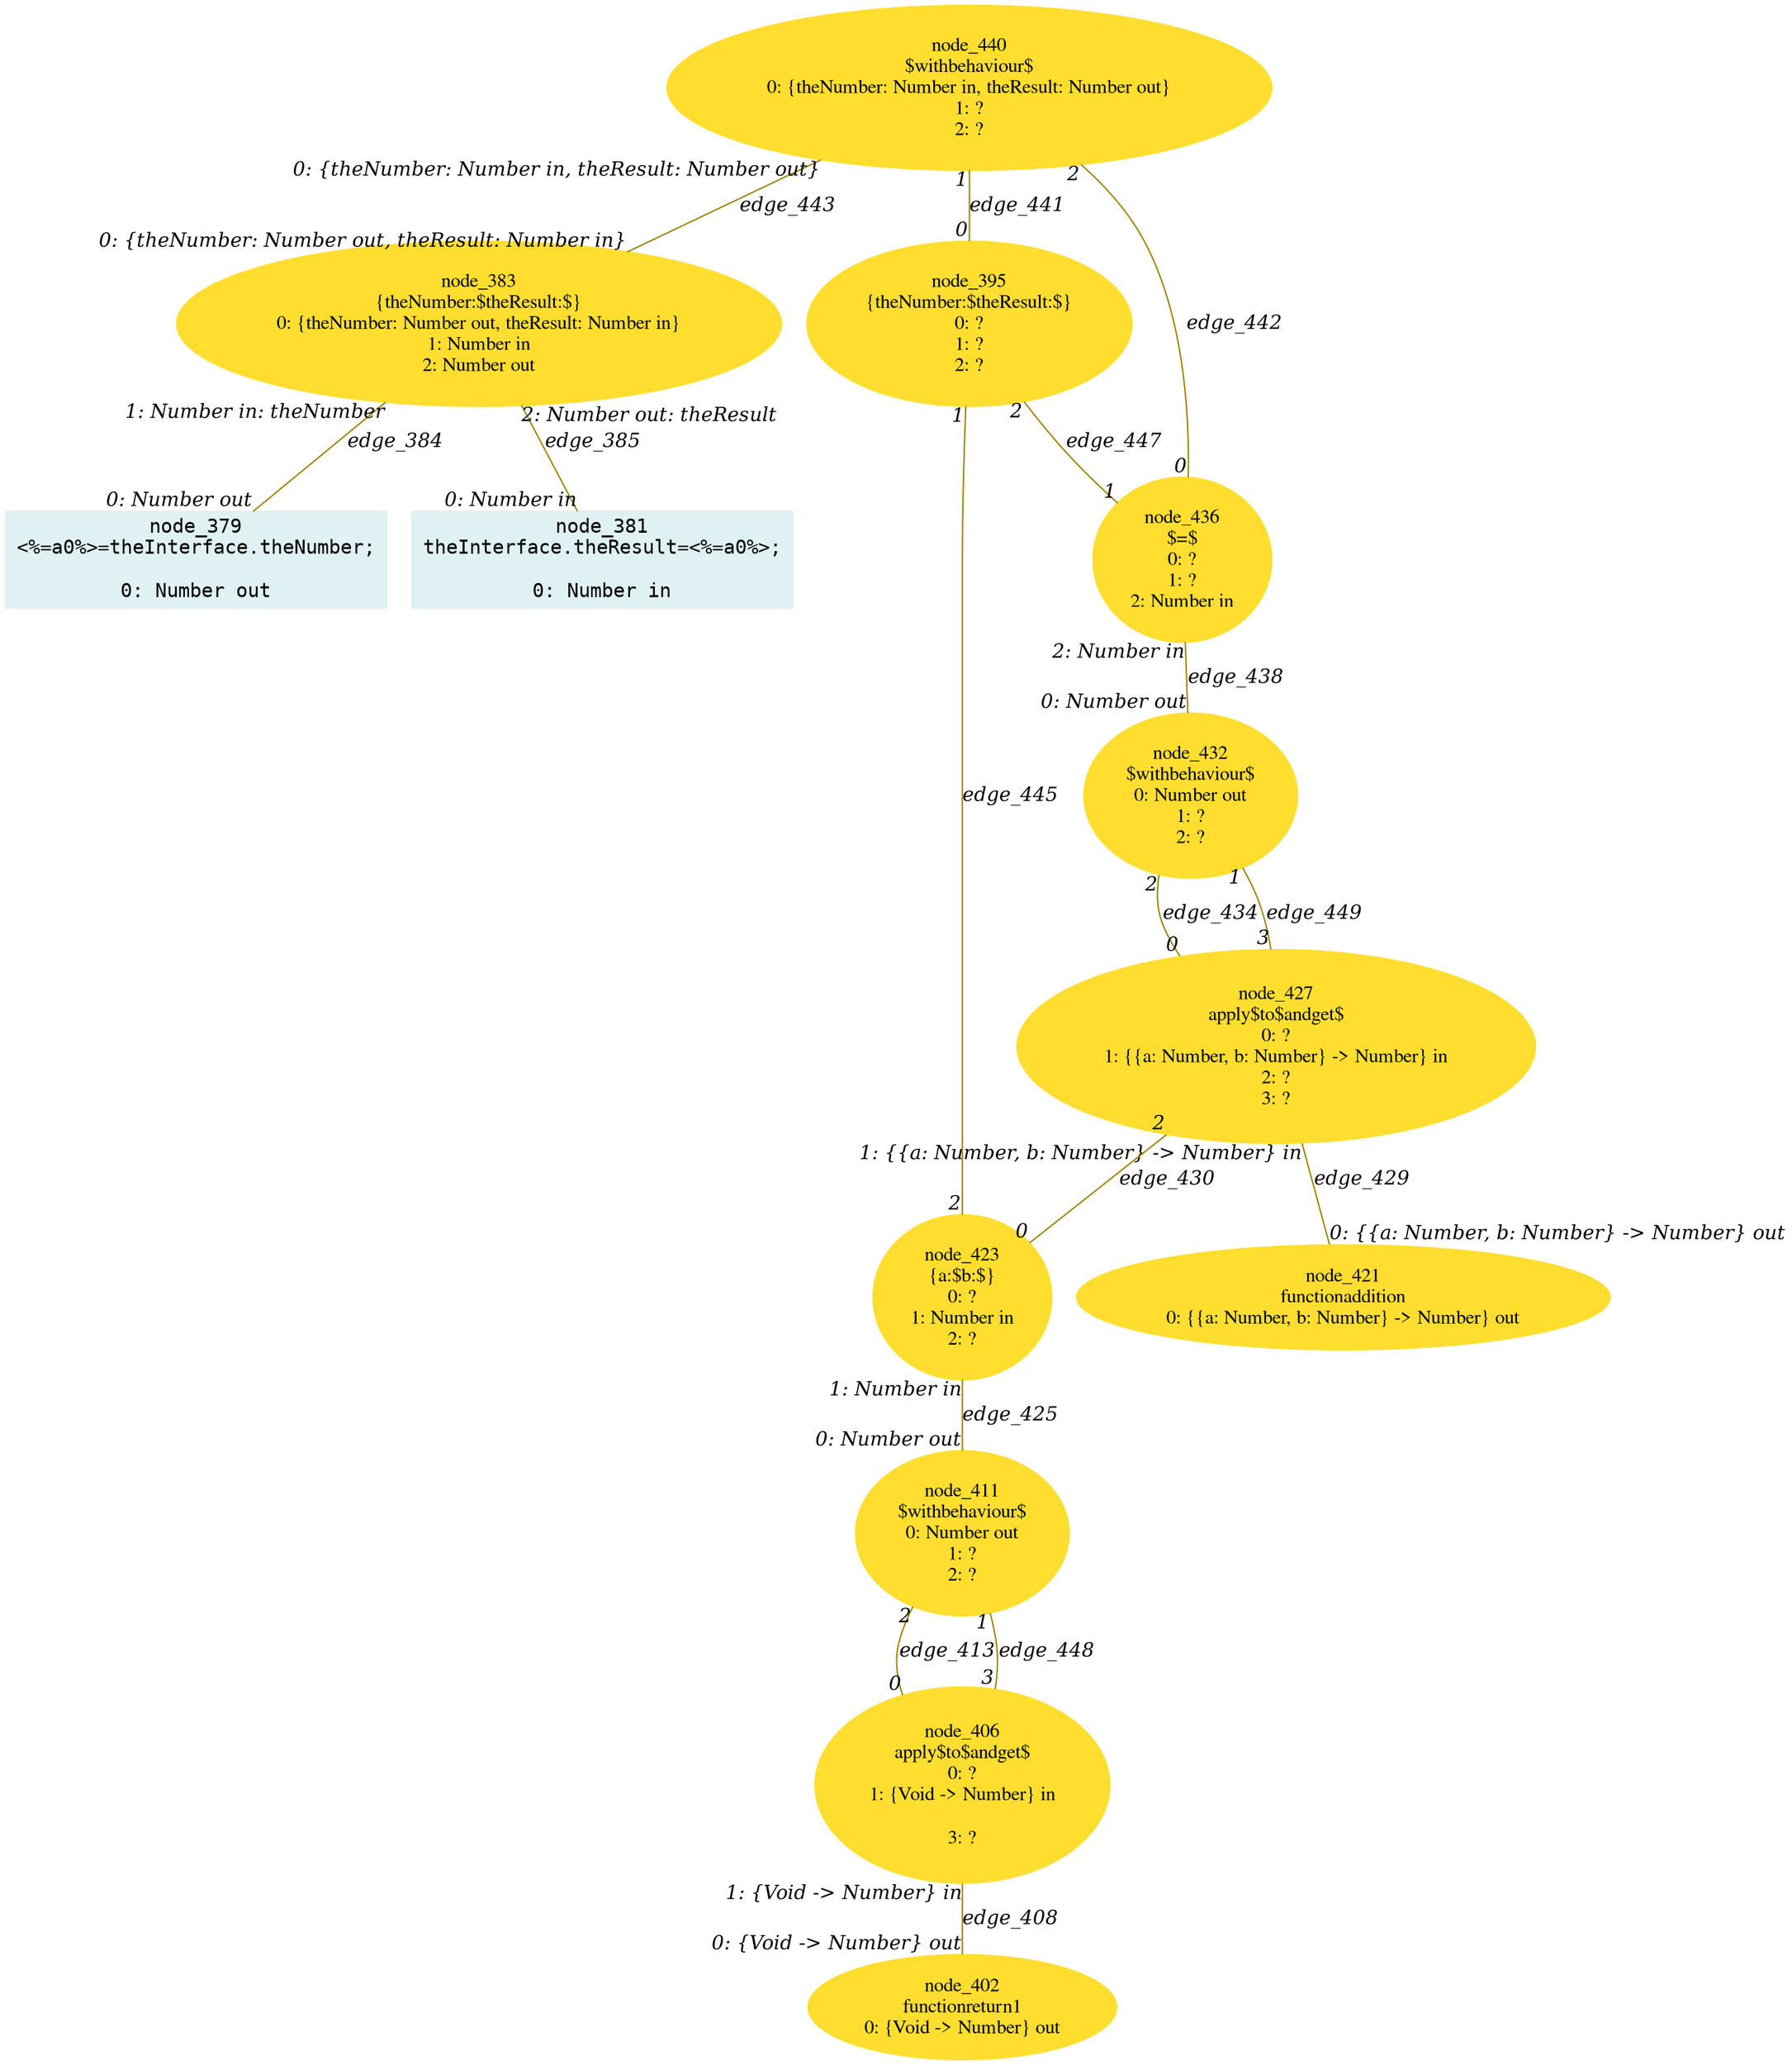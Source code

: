 digraph g{node_379 [shape="box", style="filled", color="#dff1f2", fontname="Courier", label="node_379
<%=a0%>=theInterface.theNumber;

0: Number out" ]
node_381 [shape="box", style="filled", color="#dff1f2", fontname="Courier", label="node_381
theInterface.theResult=<%=a0%>;

0: Number in" ]
node_383 [shape="ellipse", style="filled", color="#ffde2f", fontname="Times", label="node_383
{theNumber:$theResult:$}
0: {theNumber: Number out, theResult: Number in}
1: Number in
2: Number out" ]
node_395 [shape="ellipse", style="filled", color="#ffde2f", fontname="Times", label="node_395
{theNumber:$theResult:$}
0: ?
1: ?
2: ?" ]
node_402 [shape="ellipse", style="filled", color="#ffde2f", fontname="Times", label="node_402
functionreturn1
0: {Void -> Number} out" ]
node_406 [shape="ellipse", style="filled", color="#ffde2f", fontname="Times", label="node_406
apply$to$andget$
0: ?
1: {Void -> Number} in

3: ?" ]
node_411 [shape="ellipse", style="filled", color="#ffde2f", fontname="Times", label="node_411
$withbehaviour$
0: Number out
1: ?
2: ?" ]
node_421 [shape="ellipse", style="filled", color="#ffde2f", fontname="Times", label="node_421
functionaddition
0: {{a: Number, b: Number} -> Number} out" ]
node_423 [shape="ellipse", style="filled", color="#ffde2f", fontname="Times", label="node_423
{a:$b:$}
0: ?
1: Number in
2: ?" ]
node_427 [shape="ellipse", style="filled", color="#ffde2f", fontname="Times", label="node_427
apply$to$andget$
0: ?
1: {{a: Number, b: Number} -> Number} in
2: ?
3: ?" ]
node_432 [shape="ellipse", style="filled", color="#ffde2f", fontname="Times", label="node_432
$withbehaviour$
0: Number out
1: ?
2: ?" ]
node_436 [shape="ellipse", style="filled", color="#ffde2f", fontname="Times", label="node_436
$=$
0: ?
1: ?
2: Number in" ]
node_440 [shape="ellipse", style="filled", color="#ffde2f", fontname="Times", label="node_440
$withbehaviour$
0: {theNumber: Number in, theResult: Number out}
1: ?
2: ?" ]
node_383 -> node_379 [dir=none, arrowHead=none, fontname="Times-Italic", arrowsize=1, color="#9d8400", label="edge_384",  headlabel="0: Number out", taillabel="1: Number in: theNumber" ]
node_383 -> node_381 [dir=none, arrowHead=none, fontname="Times-Italic", arrowsize=1, color="#9d8400", label="edge_385",  headlabel="0: Number in", taillabel="2: Number out: theResult" ]
node_406 -> node_402 [dir=none, arrowHead=none, fontname="Times-Italic", arrowsize=1, color="#9d8400", label="edge_408",  headlabel="0: {Void -> Number} out", taillabel="1: {Void -> Number} in" ]
node_411 -> node_406 [dir=none, arrowHead=none, fontname="Times-Italic", arrowsize=1, color="#9d8400", label="edge_413",  headlabel="0", taillabel="2" ]
node_423 -> node_411 [dir=none, arrowHead=none, fontname="Times-Italic", arrowsize=1, color="#9d8400", label="edge_425",  headlabel="0: Number out", taillabel="1: Number in" ]
node_427 -> node_421 [dir=none, arrowHead=none, fontname="Times-Italic", arrowsize=1, color="#9d8400", label="edge_429",  headlabel="0: {{a: Number, b: Number} -> Number} out", taillabel="1: {{a: Number, b: Number} -> Number} in" ]
node_427 -> node_423 [dir=none, arrowHead=none, fontname="Times-Italic", arrowsize=1, color="#9d8400", label="edge_430",  headlabel="0", taillabel="2" ]
node_432 -> node_427 [dir=none, arrowHead=none, fontname="Times-Italic", arrowsize=1, color="#9d8400", label="edge_434",  headlabel="0", taillabel="2" ]
node_436 -> node_432 [dir=none, arrowHead=none, fontname="Times-Italic", arrowsize=1, color="#9d8400", label="edge_438",  headlabel="0: Number out", taillabel="2: Number in" ]
node_440 -> node_395 [dir=none, arrowHead=none, fontname="Times-Italic", arrowsize=1, color="#9d8400", label="edge_441",  headlabel="0", taillabel="1" ]
node_440 -> node_436 [dir=none, arrowHead=none, fontname="Times-Italic", arrowsize=1, color="#9d8400", label="edge_442",  headlabel="0", taillabel="2" ]
node_440 -> node_383 [dir=none, arrowHead=none, fontname="Times-Italic", arrowsize=1, color="#9d8400", label="edge_443",  headlabel="0: {theNumber: Number out, theResult: Number in}", taillabel="0: {theNumber: Number in, theResult: Number out}" ]
node_395 -> node_423 [dir=none, arrowHead=none, fontname="Times-Italic", arrowsize=1, color="#9d8400", label="edge_445",  headlabel="2", taillabel="1" ]
node_395 -> node_436 [dir=none, arrowHead=none, fontname="Times-Italic", arrowsize=1, color="#9d8400", label="edge_447",  headlabel="1", taillabel="2" ]
node_406 -> node_411 [dir=none, arrowHead=none, fontname="Times-Italic", arrowsize=1, color="#9d8400", label="edge_448",  headlabel="1", taillabel="3" ]
node_427 -> node_432 [dir=none, arrowHead=none, fontname="Times-Italic", arrowsize=1, color="#9d8400", label="edge_449",  headlabel="1", taillabel="3" ]
}